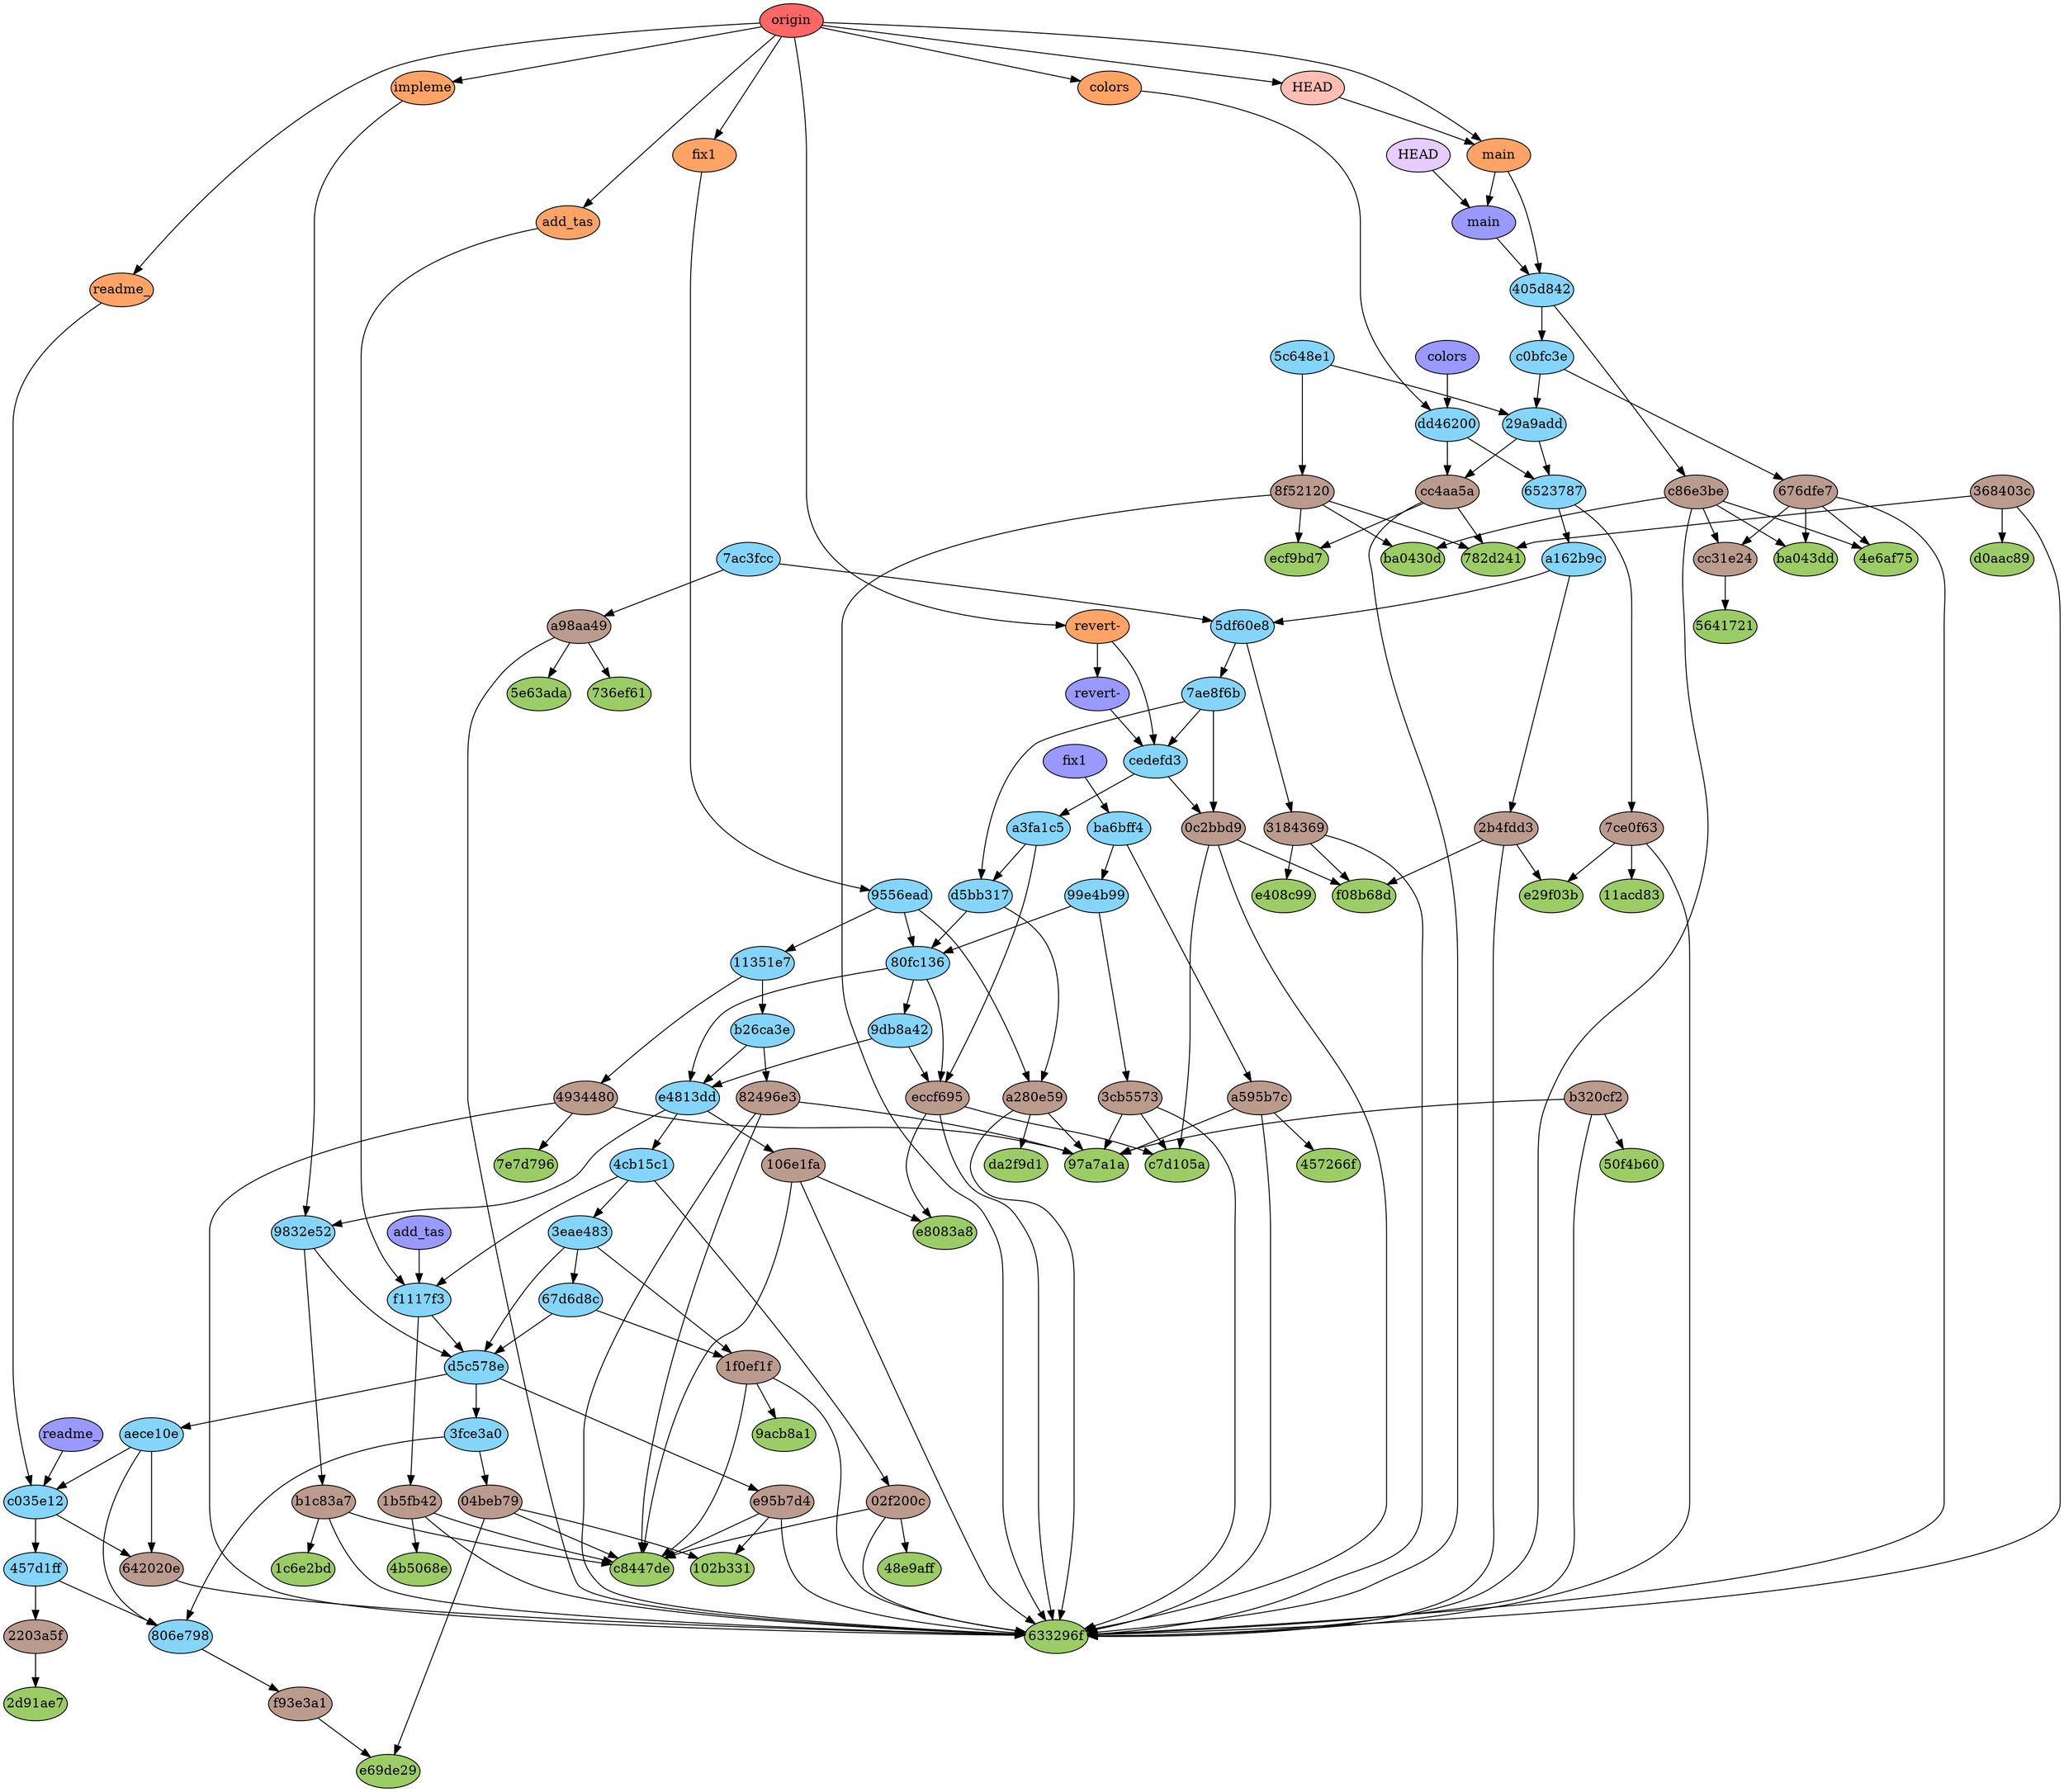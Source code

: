 digraph auto {
	graph [bgcolor=transparent]
	node [fixedsize=true style=filled width=0.95]
	"102b33168111bba1acf14fcb47850e9d1927fa01" [label="102b331" fillcolor="#9ccc66"]
	"11acd83506334d0a0212e0136352b76bfa6d1835" [label="11acd83" fillcolor="#9ccc66"]
	"1c6e2bd7b98a23a0c78e8ad4f523ac72dd66818d" [label="1c6e2bd" fillcolor="#9ccc66"]
	"2d91ae73f3f73bc9474a0c7e4a0603f7f0bfd6bc" [label="2d91ae7" fillcolor="#9ccc66"]
	"457266f5d22fea00f68b112ea6bf8f3ed2e007ad" [label="457266f" fillcolor="#9ccc66"]
	"48e9aff8b4a54849ff7a6ba8dafd9c30528aac12" [label="48e9aff" fillcolor="#9ccc66"]
	"4b5068e3cd7ea6d3507f60e1fca647f46cad1d8e" [label="4b5068e" fillcolor="#9ccc66"]
	"4e6af75658154a550f3c5841ca370c968331d85b" [label="4e6af75" fillcolor="#9ccc66"]
	"50f4b6039e4f481c41eff1fe1b31e8adbcd287b3" [label="50f4b60" fillcolor="#9ccc66"]
	"56417212c99d416078beeb0caac4b3235f7d9fff" [label=5641721 fillcolor="#9ccc66"]
	"5e63adac17a9e9ad68fba5c5d1932aea854daf7c" [label="5e63ada" fillcolor="#9ccc66"]
	"633296fdb5259e8b933e5cd78b337bee76eb209d" [label="633296f" fillcolor="#9ccc66"]
	"736ef61820b54c8b9ee9a477729766e1f8f81d43" [label="736ef61" fillcolor="#9ccc66"]
	"782d2418e665d6a36afdbdbab7e4f23dae2af7f6" [label="782d241" fillcolor="#9ccc66"]
	"7e7d7967f37f581e40d43e5c02b850a7dfc47825" [label="7e7d796" fillcolor="#9ccc66"]
	"97a7a1aae0b78f81a6924aed0aec866007935a86" [label="97a7a1a" fillcolor="#9ccc66"]
	"9acb8a1b3952a29cfeec3ffee37e8da04862489b" [label="9acb8a1" fillcolor="#9ccc66"]
	ba0430d26c996e7f078385407f959c96c271087c [label=ba0430d fillcolor="#9ccc66"]
	ba043ddd4a857b7ed64a4c22585550c92f8c7c98 [label=ba043dd fillcolor="#9ccc66"]
	c7d105a6a4ae9bfeb2455ef69925d359b75adc05 [label=c7d105a fillcolor="#9ccc66"]
	c8447dee981dea8d137103d6b30b053b32a56afb [label=c8447de fillcolor="#9ccc66"]
	d0aac89eefe817a41701daff826bddf71a133926 [label=d0aac89 fillcolor="#9ccc66"]
	da2f9d1a7e079d96d20242bf8d6fb65c89e00d1a [label=da2f9d1 fillcolor="#9ccc66"]
	e29f03b2bae90ff51af57f9da65242e8e17603be [label=e29f03b fillcolor="#9ccc66"]
	e408c99fe53d2a7820eb9a1004d68e4c9ec8ca01 [label=e408c99 fillcolor="#9ccc66"]
	e69de29bb2d1d6434b8b29ae775ad8c2e48c5391 [label=e69de29 fillcolor="#9ccc66"]
	e8083a8809846fce554906bb09322f3d444b4e08 [label=e8083a8 fillcolor="#9ccc66"]
	ecf9bd7c6885be19f763cb07894b04d88a0ecee3 [label=ecf9bd7 fillcolor="#9ccc66"]
	f08b68d10c957f77ae228a0b9a8228a74d1396da [label=f08b68d fillcolor="#9ccc66"]
	"02f200c9d3808ae00c5039099b35126b3dd6ea1c" [label="02f200c" fillcolor="#bc9b8f"]
	"02f200c9d3808ae00c5039099b35126b3dd6ea1c" -> "633296fdb5259e8b933e5cd78b337bee76eb209d"
	"02f200c9d3808ae00c5039099b35126b3dd6ea1c" -> c8447dee981dea8d137103d6b30b053b32a56afb
	"02f200c9d3808ae00c5039099b35126b3dd6ea1c" -> "48e9aff8b4a54849ff7a6ba8dafd9c30528aac12"
	"04beb795b197b4040f20275f8964833862ad178a" [label="04beb79" fillcolor="#bc9b8f"]
	"04beb795b197b4040f20275f8964833862ad178a" -> e69de29bb2d1d6434b8b29ae775ad8c2e48c5391
	"04beb795b197b4040f20275f8964833862ad178a" -> c8447dee981dea8d137103d6b30b053b32a56afb
	"04beb795b197b4040f20275f8964833862ad178a" -> "102b33168111bba1acf14fcb47850e9d1927fa01"
	"0c2bbd9ae71e7ddc574cc339495f14a13ed1fe7f" [label="0c2bbd9" fillcolor="#bc9b8f"]
	"0c2bbd9ae71e7ddc574cc339495f14a13ed1fe7f" -> "633296fdb5259e8b933e5cd78b337bee76eb209d"
	"0c2bbd9ae71e7ddc574cc339495f14a13ed1fe7f" -> c7d105a6a4ae9bfeb2455ef69925d359b75adc05
	"0c2bbd9ae71e7ddc574cc339495f14a13ed1fe7f" -> f08b68d10c957f77ae228a0b9a8228a74d1396da
	"106e1fa492040f35c02ea86a17425988e20a55c0" [label="106e1fa" fillcolor="#bc9b8f"]
	"106e1fa492040f35c02ea86a17425988e20a55c0" -> "633296fdb5259e8b933e5cd78b337bee76eb209d"
	"106e1fa492040f35c02ea86a17425988e20a55c0" -> c8447dee981dea8d137103d6b30b053b32a56afb
	"106e1fa492040f35c02ea86a17425988e20a55c0" -> e8083a8809846fce554906bb09322f3d444b4e08
	"1b5fb423f659c2be2c91fc9caedf9a0ed5662148" [label="1b5fb42" fillcolor="#bc9b8f"]
	"1b5fb423f659c2be2c91fc9caedf9a0ed5662148" -> "633296fdb5259e8b933e5cd78b337bee76eb209d"
	"1b5fb423f659c2be2c91fc9caedf9a0ed5662148" -> c8447dee981dea8d137103d6b30b053b32a56afb
	"1b5fb423f659c2be2c91fc9caedf9a0ed5662148" -> "4b5068e3cd7ea6d3507f60e1fca647f46cad1d8e"
	"1f0ef1f46441ab8342d530585664216708f966c9" [label="1f0ef1f" fillcolor="#bc9b8f"]
	"1f0ef1f46441ab8342d530585664216708f966c9" -> "633296fdb5259e8b933e5cd78b337bee76eb209d"
	"1f0ef1f46441ab8342d530585664216708f966c9" -> c8447dee981dea8d137103d6b30b053b32a56afb
	"1f0ef1f46441ab8342d530585664216708f966c9" -> "9acb8a1b3952a29cfeec3ffee37e8da04862489b"
	"2203a5f7e1b87b11e19c087b3f4625e30f2d02ab" [label="2203a5f" fillcolor="#bc9b8f"]
	"2203a5f7e1b87b11e19c087b3f4625e30f2d02ab" -> "2d91ae73f3f73bc9474a0c7e4a0603f7f0bfd6bc"
	"2b4fdd3651faf09914446e5031257d0970fa3a79" [label="2b4fdd3" fillcolor="#bc9b8f"]
	"2b4fdd3651faf09914446e5031257d0970fa3a79" -> "633296fdb5259e8b933e5cd78b337bee76eb209d"
	"2b4fdd3651faf09914446e5031257d0970fa3a79" -> e29f03b2bae90ff51af57f9da65242e8e17603be
	"2b4fdd3651faf09914446e5031257d0970fa3a79" -> f08b68d10c957f77ae228a0b9a8228a74d1396da
	"31843696d44389e94d8910debcd1ccf202b9badb" [label=3184369 fillcolor="#bc9b8f"]
	"31843696d44389e94d8910debcd1ccf202b9badb" -> "633296fdb5259e8b933e5cd78b337bee76eb209d"
	"31843696d44389e94d8910debcd1ccf202b9badb" -> e408c99fe53d2a7820eb9a1004d68e4c9ec8ca01
	"31843696d44389e94d8910debcd1ccf202b9badb" -> f08b68d10c957f77ae228a0b9a8228a74d1396da
	"368403cc49eb43e2d9f03a9a0330422060d70d27" [label="368403c" fillcolor="#bc9b8f"]
	"368403cc49eb43e2d9f03a9a0330422060d70d27" -> "633296fdb5259e8b933e5cd78b337bee76eb209d"
	"368403cc49eb43e2d9f03a9a0330422060d70d27" -> d0aac89eefe817a41701daff826bddf71a133926
	"368403cc49eb43e2d9f03a9a0330422060d70d27" -> "782d2418e665d6a36afdbdbab7e4f23dae2af7f6"
	"3cb5573eec457ca4b6976519aad03665d676cff6" [label="3cb5573" fillcolor="#bc9b8f"]
	"3cb5573eec457ca4b6976519aad03665d676cff6" -> "633296fdb5259e8b933e5cd78b337bee76eb209d"
	"3cb5573eec457ca4b6976519aad03665d676cff6" -> c7d105a6a4ae9bfeb2455ef69925d359b75adc05
	"3cb5573eec457ca4b6976519aad03665d676cff6" -> "97a7a1aae0b78f81a6924aed0aec866007935a86"
	"493448010c273eef6013dc4f7e44c5157b7f8523" [label=4934480 fillcolor="#bc9b8f"]
	"493448010c273eef6013dc4f7e44c5157b7f8523" -> "633296fdb5259e8b933e5cd78b337bee76eb209d"
	"493448010c273eef6013dc4f7e44c5157b7f8523" -> "7e7d7967f37f581e40d43e5c02b850a7dfc47825"
	"493448010c273eef6013dc4f7e44c5157b7f8523" -> "97a7a1aae0b78f81a6924aed0aec866007935a86"
	"642020e900e28213dc59c4da97b6b5d6cd7cff1e" [label="642020e" fillcolor="#bc9b8f"]
	"642020e900e28213dc59c4da97b6b5d6cd7cff1e" -> "633296fdb5259e8b933e5cd78b337bee76eb209d"
	"676dfe7d48805a9dc3b421e52ec7956f6405b32c" [label="676dfe7" fillcolor="#bc9b8f"]
	"676dfe7d48805a9dc3b421e52ec7956f6405b32c" -> "633296fdb5259e8b933e5cd78b337bee76eb209d"
	"676dfe7d48805a9dc3b421e52ec7956f6405b32c" -> cc31e244841750e668e8a99d6b2f4d4965e93553
	"676dfe7d48805a9dc3b421e52ec7956f6405b32c" -> ba043ddd4a857b7ed64a4c22585550c92f8c7c98
	"676dfe7d48805a9dc3b421e52ec7956f6405b32c" -> "4e6af75658154a550f3c5841ca370c968331d85b"
	"7ce0f637a29c177fa68013870a2fef26e6843dca" [label="7ce0f63" fillcolor="#bc9b8f"]
	"7ce0f637a29c177fa68013870a2fef26e6843dca" -> "633296fdb5259e8b933e5cd78b337bee76eb209d"
	"7ce0f637a29c177fa68013870a2fef26e6843dca" -> e29f03b2bae90ff51af57f9da65242e8e17603be
	"7ce0f637a29c177fa68013870a2fef26e6843dca" -> "11acd83506334d0a0212e0136352b76bfa6d1835"
	"82496e3f83adf78287efd6a615a07e8c13b511a9" [label="82496e3" fillcolor="#bc9b8f"]
	"82496e3f83adf78287efd6a615a07e8c13b511a9" -> "633296fdb5259e8b933e5cd78b337bee76eb209d"
	"82496e3f83adf78287efd6a615a07e8c13b511a9" -> c8447dee981dea8d137103d6b30b053b32a56afb
	"82496e3f83adf78287efd6a615a07e8c13b511a9" -> "97a7a1aae0b78f81a6924aed0aec866007935a86"
	"8f52120d708a144f9f6e4827afde8ae702205ca7" [label="8f52120" fillcolor="#bc9b8f"]
	"8f52120d708a144f9f6e4827afde8ae702205ca7" -> ba0430d26c996e7f078385407f959c96c271087c
	"8f52120d708a144f9f6e4827afde8ae702205ca7" -> "633296fdb5259e8b933e5cd78b337bee76eb209d"
	"8f52120d708a144f9f6e4827afde8ae702205ca7" -> ecf9bd7c6885be19f763cb07894b04d88a0ecee3
	"8f52120d708a144f9f6e4827afde8ae702205ca7" -> "782d2418e665d6a36afdbdbab7e4f23dae2af7f6"
	a280e596e0b2461e0ca663a3cb88624a07396a93 [label=a280e59 fillcolor="#bc9b8f"]
	a280e596e0b2461e0ca663a3cb88624a07396a93 -> "633296fdb5259e8b933e5cd78b337bee76eb209d"
	a280e596e0b2461e0ca663a3cb88624a07396a93 -> da2f9d1a7e079d96d20242bf8d6fb65c89e00d1a
	a280e596e0b2461e0ca663a3cb88624a07396a93 -> "97a7a1aae0b78f81a6924aed0aec866007935a86"
	a595b7cf4f1fe391d8f2702412eda97fd6d70d6b [label=a595b7c fillcolor="#bc9b8f"]
	a595b7cf4f1fe391d8f2702412eda97fd6d70d6b -> "633296fdb5259e8b933e5cd78b337bee76eb209d"
	a595b7cf4f1fe391d8f2702412eda97fd6d70d6b -> "457266f5d22fea00f68b112ea6bf8f3ed2e007ad"
	a595b7cf4f1fe391d8f2702412eda97fd6d70d6b -> "97a7a1aae0b78f81a6924aed0aec866007935a86"
	a98aa4975ed46a6f4afaa11b0e78c2a00096b9da [label=a98aa49 fillcolor="#bc9b8f"]
	a98aa4975ed46a6f4afaa11b0e78c2a00096b9da -> "633296fdb5259e8b933e5cd78b337bee76eb209d"
	a98aa4975ed46a6f4afaa11b0e78c2a00096b9da -> "5e63adac17a9e9ad68fba5c5d1932aea854daf7c"
	a98aa4975ed46a6f4afaa11b0e78c2a00096b9da -> "736ef61820b54c8b9ee9a477729766e1f8f81d43"
	b1c83a79a893c79f7fa1170e382bedcb83c1911b [label=b1c83a7 fillcolor="#bc9b8f"]
	b1c83a79a893c79f7fa1170e382bedcb83c1911b -> "633296fdb5259e8b933e5cd78b337bee76eb209d"
	b1c83a79a893c79f7fa1170e382bedcb83c1911b -> c8447dee981dea8d137103d6b30b053b32a56afb
	b1c83a79a893c79f7fa1170e382bedcb83c1911b -> "1c6e2bd7b98a23a0c78e8ad4f523ac72dd66818d"
	b320cf2fc03048039f7634b7cc0fa32c844d16ad [label=b320cf2 fillcolor="#bc9b8f"]
	b320cf2fc03048039f7634b7cc0fa32c844d16ad -> "633296fdb5259e8b933e5cd78b337bee76eb209d"
	b320cf2fc03048039f7634b7cc0fa32c844d16ad -> "50f4b6039e4f481c41eff1fe1b31e8adbcd287b3"
	b320cf2fc03048039f7634b7cc0fa32c844d16ad -> "97a7a1aae0b78f81a6924aed0aec866007935a86"
	c86e3bec2f0e3d66c3a0b9e9be4475f1569f2302 [label=c86e3be fillcolor="#bc9b8f"]
	c86e3bec2f0e3d66c3a0b9e9be4475f1569f2302 -> ba0430d26c996e7f078385407f959c96c271087c
	c86e3bec2f0e3d66c3a0b9e9be4475f1569f2302 -> "633296fdb5259e8b933e5cd78b337bee76eb209d"
	c86e3bec2f0e3d66c3a0b9e9be4475f1569f2302 -> cc31e244841750e668e8a99d6b2f4d4965e93553
	c86e3bec2f0e3d66c3a0b9e9be4475f1569f2302 -> ba043ddd4a857b7ed64a4c22585550c92f8c7c98
	c86e3bec2f0e3d66c3a0b9e9be4475f1569f2302 -> "4e6af75658154a550f3c5841ca370c968331d85b"
	cc31e244841750e668e8a99d6b2f4d4965e93553 [label=cc31e24 fillcolor="#bc9b8f"]
	cc31e244841750e668e8a99d6b2f4d4965e93553 -> "56417212c99d416078beeb0caac4b3235f7d9fff"
	cc4aa5a226f7875f5e2666f2bf24c245a57553c9 [label=cc4aa5a fillcolor="#bc9b8f"]
	cc4aa5a226f7875f5e2666f2bf24c245a57553c9 -> "633296fdb5259e8b933e5cd78b337bee76eb209d"
	cc4aa5a226f7875f5e2666f2bf24c245a57553c9 -> ecf9bd7c6885be19f763cb07894b04d88a0ecee3
	cc4aa5a226f7875f5e2666f2bf24c245a57553c9 -> "782d2418e665d6a36afdbdbab7e4f23dae2af7f6"
	e95b7d4312c91ae5565e8d1d3bcae43626b63ab6 [label=e95b7d4 fillcolor="#bc9b8f"]
	e95b7d4312c91ae5565e8d1d3bcae43626b63ab6 -> "633296fdb5259e8b933e5cd78b337bee76eb209d"
	e95b7d4312c91ae5565e8d1d3bcae43626b63ab6 -> c8447dee981dea8d137103d6b30b053b32a56afb
	e95b7d4312c91ae5565e8d1d3bcae43626b63ab6 -> "102b33168111bba1acf14fcb47850e9d1927fa01"
	eccf6952f919353d6270e4bc38739ee0b8dcba2e [label=eccf695 fillcolor="#bc9b8f"]
	eccf6952f919353d6270e4bc38739ee0b8dcba2e -> "633296fdb5259e8b933e5cd78b337bee76eb209d"
	eccf6952f919353d6270e4bc38739ee0b8dcba2e -> c7d105a6a4ae9bfeb2455ef69925d359b75adc05
	eccf6952f919353d6270e4bc38739ee0b8dcba2e -> e8083a8809846fce554906bb09322f3d444b4e08
	f93e3a1a1525fb5b91020da86e44810c87a2d7bc [label=f93e3a1 fillcolor="#bc9b8f"]
	f93e3a1a1525fb5b91020da86e44810c87a2d7bc -> e69de29bb2d1d6434b8b29ae775ad8c2e48c5391
	"11351e7bce5419106b9672906da800d41b4c104e" [label="11351e7" fillcolor="#85d5fa"]
	"11351e7bce5419106b9672906da800d41b4c104e" -> "493448010c273eef6013dc4f7e44c5157b7f8523"
	"11351e7bce5419106b9672906da800d41b4c104e" -> b26ca3ef892af88a885851eba7cff10e8605c337
	"29a9add86a07baeecf916ca6043b670fe5737118" [label="29a9add" fillcolor="#85d5fa"]
	"29a9add86a07baeecf916ca6043b670fe5737118" -> cc4aa5a226f7875f5e2666f2bf24c245a57553c9
	"29a9add86a07baeecf916ca6043b670fe5737118" -> "6523787b813977c259f8fcc14810390d2254830d"
	"3eae483e59671a9b9280681073015d29c5286d28" [label="3eae483" fillcolor="#85d5fa"]
	"3eae483e59671a9b9280681073015d29c5286d28" -> "1f0ef1f46441ab8342d530585664216708f966c9"
	"3eae483e59671a9b9280681073015d29c5286d28" -> d5c578e6de143607015202ee94ff667f93856556
	"3eae483e59671a9b9280681073015d29c5286d28" -> "67d6d8ccac16551855542a1149d10174d6450300"
	"3fce3a0e3d910a37c2fbb36bff19a01bac44a79c" [label="3fce3a0" fillcolor="#85d5fa"]
	"3fce3a0e3d910a37c2fbb36bff19a01bac44a79c" -> "04beb795b197b4040f20275f8964833862ad178a"
	"3fce3a0e3d910a37c2fbb36bff19a01bac44a79c" -> "806e7984bfb0a77fd774085a1d6ee2c9def62592"
	"405d842e2940a1cf650e2a4d285ee9890417eb77" [label="405d842" fillcolor="#85d5fa"]
	"405d842e2940a1cf650e2a4d285ee9890417eb77" -> c86e3bec2f0e3d66c3a0b9e9be4475f1569f2302
	"405d842e2940a1cf650e2a4d285ee9890417eb77" -> c0bfc3ea4b44546939a965ce6d6780d060408503
	"457d1ffec479b34c5c8ab1e81b8bf10a8e50a9a6" [label="457d1ff" fillcolor="#85d5fa"]
	"457d1ffec479b34c5c8ab1e81b8bf10a8e50a9a6" -> "2203a5f7e1b87b11e19c087b3f4625e30f2d02ab"
	"457d1ffec479b34c5c8ab1e81b8bf10a8e50a9a6" -> "806e7984bfb0a77fd774085a1d6ee2c9def62592"
	"4cb15c1bad38550f9312d877ebf15c8030c79470" [label="4cb15c1" fillcolor="#85d5fa"]
	"4cb15c1bad38550f9312d877ebf15c8030c79470" -> "02f200c9d3808ae00c5039099b35126b3dd6ea1c"
	"4cb15c1bad38550f9312d877ebf15c8030c79470" -> "3eae483e59671a9b9280681073015d29c5286d28"
	"4cb15c1bad38550f9312d877ebf15c8030c79470" -> f1117f3fe9efd4485ed6ffe3142b7057085d0814
	"5c648e1653d66b6ce386581e2836d076b9e0154f" [label="5c648e1" fillcolor="#85d5fa"]
	"5c648e1653d66b6ce386581e2836d076b9e0154f" -> "8f52120d708a144f9f6e4827afde8ae702205ca7"
	"5c648e1653d66b6ce386581e2836d076b9e0154f" -> "29a9add86a07baeecf916ca6043b670fe5737118"
	"5df60e86fca6645784e3e7d4187e61fa18b66e6b" [label="5df60e8" fillcolor="#85d5fa"]
	"5df60e86fca6645784e3e7d4187e61fa18b66e6b" -> "31843696d44389e94d8910debcd1ccf202b9badb"
	"5df60e86fca6645784e3e7d4187e61fa18b66e6b" -> "7ae8f6b384625de167531e630c8b73f5c7305b8b"
	"6523787b813977c259f8fcc14810390d2254830d" [label=6523787 fillcolor="#85d5fa"]
	"6523787b813977c259f8fcc14810390d2254830d" -> "7ce0f637a29c177fa68013870a2fef26e6843dca"
	"6523787b813977c259f8fcc14810390d2254830d" -> a162b9cd83c85e58076cb008477950246418feaf
	"67d6d8ccac16551855542a1149d10174d6450300" [label="67d6d8c" fillcolor="#85d5fa"]
	"67d6d8ccac16551855542a1149d10174d6450300" -> "1f0ef1f46441ab8342d530585664216708f966c9"
	"67d6d8ccac16551855542a1149d10174d6450300" -> d5c578e6de143607015202ee94ff667f93856556
	"7ac3fcc5c597dd8973a87cd12e63417f3ffbc5eb" [label="7ac3fcc" fillcolor="#85d5fa"]
	"7ac3fcc5c597dd8973a87cd12e63417f3ffbc5eb" -> a98aa4975ed46a6f4afaa11b0e78c2a00096b9da
	"7ac3fcc5c597dd8973a87cd12e63417f3ffbc5eb" -> "5df60e86fca6645784e3e7d4187e61fa18b66e6b"
	"7ae8f6b384625de167531e630c8b73f5c7305b8b" [label="7ae8f6b" fillcolor="#85d5fa"]
	"7ae8f6b384625de167531e630c8b73f5c7305b8b" -> "0c2bbd9ae71e7ddc574cc339495f14a13ed1fe7f"
	"7ae8f6b384625de167531e630c8b73f5c7305b8b" -> d5bb3178874ab8b7fda7f5439ed74180c029757e
	"7ae8f6b384625de167531e630c8b73f5c7305b8b" -> cedefd397b3cb57eb945277da2fc5e302c880ad8
	"806e7984bfb0a77fd774085a1d6ee2c9def62592" [label="806e798" fillcolor="#85d5fa"]
	"806e7984bfb0a77fd774085a1d6ee2c9def62592" -> f93e3a1a1525fb5b91020da86e44810c87a2d7bc
	"80fc136cb3dca7f1cc2fbf00b62fda98ea695ae0" [label="80fc136" fillcolor="#85d5fa"]
	"80fc136cb3dca7f1cc2fbf00b62fda98ea695ae0" -> eccf6952f919353d6270e4bc38739ee0b8dcba2e
	"80fc136cb3dca7f1cc2fbf00b62fda98ea695ae0" -> e4813dd3188bbba54b150c3c98fade352803e4a1
	"80fc136cb3dca7f1cc2fbf00b62fda98ea695ae0" -> "9db8a4229a31884cbe128276218c2e606e7479aa"
	"9556ead987af0fb1550b7ffc2d9aa3a387ff72f2" [label="9556ead" fillcolor="#85d5fa"]
	"9556ead987af0fb1550b7ffc2d9aa3a387ff72f2" -> a280e596e0b2461e0ca663a3cb88624a07396a93
	"9556ead987af0fb1550b7ffc2d9aa3a387ff72f2" -> "11351e7bce5419106b9672906da800d41b4c104e"
	"9556ead987af0fb1550b7ffc2d9aa3a387ff72f2" -> "80fc136cb3dca7f1cc2fbf00b62fda98ea695ae0"
	"9832e52ae49652ef74e3409ee9588fa1b8eeb9a5" [label="9832e52" fillcolor="#85d5fa"]
	"9832e52ae49652ef74e3409ee9588fa1b8eeb9a5" -> b1c83a79a893c79f7fa1170e382bedcb83c1911b
	"9832e52ae49652ef74e3409ee9588fa1b8eeb9a5" -> d5c578e6de143607015202ee94ff667f93856556
	"99e4b994b389f88fe6b5c957557301c61fa219e7" [label="99e4b99" fillcolor="#85d5fa"]
	"99e4b994b389f88fe6b5c957557301c61fa219e7" -> "3cb5573eec457ca4b6976519aad03665d676cff6"
	"99e4b994b389f88fe6b5c957557301c61fa219e7" -> "80fc136cb3dca7f1cc2fbf00b62fda98ea695ae0"
	"9db8a4229a31884cbe128276218c2e606e7479aa" [label="9db8a42" fillcolor="#85d5fa"]
	"9db8a4229a31884cbe128276218c2e606e7479aa" -> eccf6952f919353d6270e4bc38739ee0b8dcba2e
	"9db8a4229a31884cbe128276218c2e606e7479aa" -> e4813dd3188bbba54b150c3c98fade352803e4a1
	a162b9cd83c85e58076cb008477950246418feaf [label=a162b9c fillcolor="#85d5fa"]
	a162b9cd83c85e58076cb008477950246418feaf -> "2b4fdd3651faf09914446e5031257d0970fa3a79"
	a162b9cd83c85e58076cb008477950246418feaf -> "5df60e86fca6645784e3e7d4187e61fa18b66e6b"
	a3fa1c5c25c2119da5568cc99b67f993ecd063ec [label=a3fa1c5 fillcolor="#85d5fa"]
	a3fa1c5c25c2119da5568cc99b67f993ecd063ec -> eccf6952f919353d6270e4bc38739ee0b8dcba2e
	a3fa1c5c25c2119da5568cc99b67f993ecd063ec -> d5bb3178874ab8b7fda7f5439ed74180c029757e
	aece10e46864e45d7f90e5034ebb7181152876fb [label=aece10e fillcolor="#85d5fa"]
	aece10e46864e45d7f90e5034ebb7181152876fb -> "642020e900e28213dc59c4da97b6b5d6cd7cff1e"
	aece10e46864e45d7f90e5034ebb7181152876fb -> "806e7984bfb0a77fd774085a1d6ee2c9def62592"
	aece10e46864e45d7f90e5034ebb7181152876fb -> c035e1228f79eb6151ced0f28e8b33be34a2e5f7
	b26ca3ef892af88a885851eba7cff10e8605c337 [label=b26ca3e fillcolor="#85d5fa"]
	b26ca3ef892af88a885851eba7cff10e8605c337 -> "82496e3f83adf78287efd6a615a07e8c13b511a9"
	b26ca3ef892af88a885851eba7cff10e8605c337 -> e4813dd3188bbba54b150c3c98fade352803e4a1
	ba6bff4b02e2b67f3ad3a5b8ec4bf3db4cc17bb8 [label=ba6bff4 fillcolor="#85d5fa"]
	ba6bff4b02e2b67f3ad3a5b8ec4bf3db4cc17bb8 -> a595b7cf4f1fe391d8f2702412eda97fd6d70d6b
	ba6bff4b02e2b67f3ad3a5b8ec4bf3db4cc17bb8 -> "99e4b994b389f88fe6b5c957557301c61fa219e7"
	c035e1228f79eb6151ced0f28e8b33be34a2e5f7 [label=c035e12 fillcolor="#85d5fa"]
	c035e1228f79eb6151ced0f28e8b33be34a2e5f7 -> "642020e900e28213dc59c4da97b6b5d6cd7cff1e"
	c035e1228f79eb6151ced0f28e8b33be34a2e5f7 -> "457d1ffec479b34c5c8ab1e81b8bf10a8e50a9a6"
	c0bfc3ea4b44546939a965ce6d6780d060408503 [label=c0bfc3e fillcolor="#85d5fa"]
	c0bfc3ea4b44546939a965ce6d6780d060408503 -> "676dfe7d48805a9dc3b421e52ec7956f6405b32c"
	c0bfc3ea4b44546939a965ce6d6780d060408503 -> "29a9add86a07baeecf916ca6043b670fe5737118"
	cedefd397b3cb57eb945277da2fc5e302c880ad8 [label=cedefd3 fillcolor="#85d5fa"]
	cedefd397b3cb57eb945277da2fc5e302c880ad8 -> "0c2bbd9ae71e7ddc574cc339495f14a13ed1fe7f"
	cedefd397b3cb57eb945277da2fc5e302c880ad8 -> a3fa1c5c25c2119da5568cc99b67f993ecd063ec
	d5bb3178874ab8b7fda7f5439ed74180c029757e [label=d5bb317 fillcolor="#85d5fa"]
	d5bb3178874ab8b7fda7f5439ed74180c029757e -> a280e596e0b2461e0ca663a3cb88624a07396a93
	d5bb3178874ab8b7fda7f5439ed74180c029757e -> "80fc136cb3dca7f1cc2fbf00b62fda98ea695ae0"
	d5c578e6de143607015202ee94ff667f93856556 [label=d5c578e fillcolor="#85d5fa"]
	d5c578e6de143607015202ee94ff667f93856556 -> e95b7d4312c91ae5565e8d1d3bcae43626b63ab6
	d5c578e6de143607015202ee94ff667f93856556 -> aece10e46864e45d7f90e5034ebb7181152876fb
	d5c578e6de143607015202ee94ff667f93856556 -> "3fce3a0e3d910a37c2fbb36bff19a01bac44a79c"
	dd462007d4f38e39b099b416eb75cce7fb8c32c2 [label=dd46200 fillcolor="#85d5fa"]
	dd462007d4f38e39b099b416eb75cce7fb8c32c2 -> cc4aa5a226f7875f5e2666f2bf24c245a57553c9
	dd462007d4f38e39b099b416eb75cce7fb8c32c2 -> "6523787b813977c259f8fcc14810390d2254830d"
	e4813dd3188bbba54b150c3c98fade352803e4a1 [label=e4813dd fillcolor="#85d5fa"]
	e4813dd3188bbba54b150c3c98fade352803e4a1 -> "106e1fa492040f35c02ea86a17425988e20a55c0"
	e4813dd3188bbba54b150c3c98fade352803e4a1 -> "4cb15c1bad38550f9312d877ebf15c8030c79470"
	e4813dd3188bbba54b150c3c98fade352803e4a1 -> "9832e52ae49652ef74e3409ee9588fa1b8eeb9a5"
	f1117f3fe9efd4485ed6ffe3142b7057085d0814 [label=f1117f3 fillcolor="#85d5fa"]
	f1117f3fe9efd4485ed6ffe3142b7057085d0814 -> "1b5fb423f659c2be2c91fc9caedf9a0ed5662148"
	f1117f3fe9efd4485ed6ffe3142b7057085d0814 -> d5c578e6de143607015202ee94ff667f93856556
	add_task [label=add_tas fillcolor="#9999ff"]
	add_task -> f1117f3fe9efd4485ed6ffe3142b7057085d0814
	colors [label=colors fillcolor="#9999ff"]
	colors -> dd462007d4f38e39b099b416eb75cce7fb8c32c2
	fix1 [label=fix1 fillcolor="#9999ff"]
	fix1 -> ba6bff4b02e2b67f3ad3a5b8ec4bf3db4cc17bb8
	main [label=main fillcolor="#9999ff"]
	main -> "405d842e2940a1cf650e2a4d285ee9890417eb77"
	readme_update [label=readme_ fillcolor="#9999ff"]
	readme_update -> c035e1228f79eb6151ced0f28e8b33be34a2e5f7
	"revert-7-fix1" [label="revert-" fillcolor="#9999ff"]
	"revert-7-fix1" -> cedefd397b3cb57eb945277da2fc5e302c880ad8
	HEAD [label=HEAD fillcolor="#e6ccff"]
	HEAD -> main
	"origin/add_task" [label=add_tas fillcolor="#ffa366"]
	"origin/add_task" -> f1117f3fe9efd4485ed6ffe3142b7057085d0814
	"origin/colors" [label=colors fillcolor="#ffa366"]
	"origin/colors" -> dd462007d4f38e39b099b416eb75cce7fb8c32c2
	"origin/fix1" [label=fix1 fillcolor="#ffa366"]
	"origin/fix1" -> "9556ead987af0fb1550b7ffc2d9aa3a387ff72f2"
	"origin/implement_method" [label=impleme fillcolor="#ffa366"]
	"origin/implement_method" -> "9832e52ae49652ef74e3409ee9588fa1b8eeb9a5"
	"origin/main" [label=main fillcolor="#ffa366"]
	"origin/main" -> "405d842e2940a1cf650e2a4d285ee9890417eb77"
	"origin/readme_update" [label=readme_ fillcolor="#ffa366"]
	"origin/readme_update" -> c035e1228f79eb6151ced0f28e8b33be34a2e5f7
	"origin/revert-7-fix1" [label="revert-" fillcolor="#ffa366"]
	"origin/revert-7-fix1" -> cedefd397b3cb57eb945277da2fc5e302c880ad8
	"origin/HEAD" [label=HEAD fillcolor="#ffbeb3"]
	"origin/HEAD" -> "origin/main"
	origin [label=origin fillcolor="#ff6666"]
	origin -> "origin/add_task"
	origin -> "origin/colors"
	origin -> "origin/fix1"
	origin -> "origin/implement_method"
	origin -> "origin/main"
	origin -> "origin/readme_update"
	origin -> "origin/revert-7-fix1"
	origin -> "origin/HEAD"
	"origin/main" -> main
	"origin/revert-7-fix1" -> "revert-7-fix1"
}
